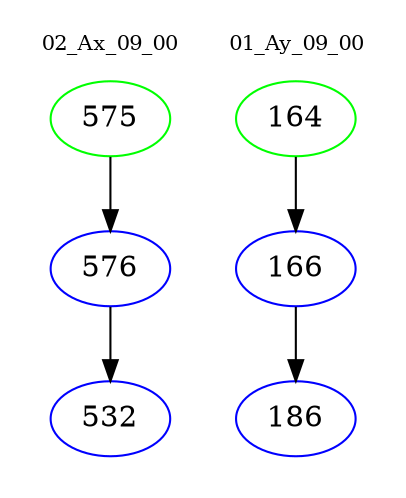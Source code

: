 digraph{
subgraph cluster_0 {
color = white
label = "02_Ax_09_00";
fontsize=10;
T0_575 [label="575", color="green"]
T0_575 -> T0_576 [color="black"]
T0_576 [label="576", color="blue"]
T0_576 -> T0_532 [color="black"]
T0_532 [label="532", color="blue"]
}
subgraph cluster_1 {
color = white
label = "01_Ay_09_00";
fontsize=10;
T1_164 [label="164", color="green"]
T1_164 -> T1_166 [color="black"]
T1_166 [label="166", color="blue"]
T1_166 -> T1_186 [color="black"]
T1_186 [label="186", color="blue"]
}
}
